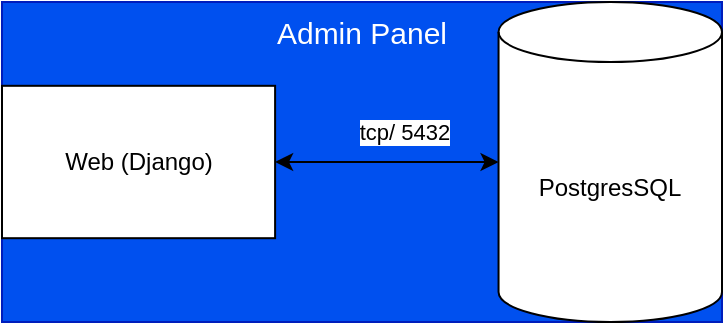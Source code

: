 <mxfile version="15.5.4" type="embed"><diagram id="kgpKYQtTHZ0yAKxKKP6v" name="Page-1"><mxGraphModel dx="744" dy="669" grid="1" gridSize="10" guides="1" tooltips="1" connect="1" arrows="1" fold="1" page="1" pageScale="1" pageWidth="850" pageHeight="1100" math="0" shadow="0"><root><mxCell id="0"/><mxCell id="1" parent="0"/><mxCell id="10" value="Admin Panel" style="group;fillColor=#0050ef;rounded=0;fontColor=#ffffff;strokeColor=#001DBC;fontSize=15;" vertex="1" connectable="0" parent="1"><mxGeometry x="90" y="80" width="360" height="160" as="geometry"/></mxCell><mxCell id="2" value="Web (Django)" style="html=1;" vertex="1" parent="10"><mxGeometry y="41.905" width="136.552" height="76.19" as="geometry"/></mxCell><mxCell id="3" value="PostgresSQL" style="shape=cylinder3;whiteSpace=wrap;html=1;boundedLbl=1;backgroundOutline=1;size=15;" vertex="1" parent="10"><mxGeometry x="248.276" width="111.724" height="160" as="geometry"/></mxCell><mxCell id="6" value="" style="edgeStyle=orthogonalEdgeStyle;rounded=0;orthogonalLoop=1;jettySize=auto;html=1;startArrow=classic;startFill=1;" edge="1" parent="10" source="2" target="3"><mxGeometry relative="1" as="geometry"/></mxCell><mxCell id="8" value="tcp/ 5432" style="edgeLabel;html=1;align=center;verticalAlign=middle;resizable=0;points=[];" vertex="1" connectable="0" parent="6"><mxGeometry x="0.356" y="-4" relative="1" as="geometry"><mxPoint x="-11" y="-19" as="offset"/></mxGeometry></mxCell></root></mxGraphModel></diagram></mxfile>